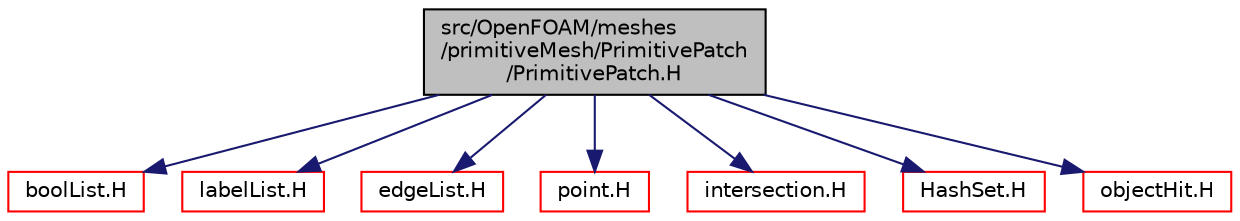 digraph "src/OpenFOAM/meshes/primitiveMesh/PrimitivePatch/PrimitivePatch.H"
{
  bgcolor="transparent";
  edge [fontname="Helvetica",fontsize="10",labelfontname="Helvetica",labelfontsize="10"];
  node [fontname="Helvetica",fontsize="10",shape=record];
  Node1 [label="src/OpenFOAM/meshes\l/primitiveMesh/PrimitivePatch\l/PrimitivePatch.H",height=0.2,width=0.4,color="black", fillcolor="grey75", style="filled", fontcolor="black"];
  Node1 -> Node2 [color="midnightblue",fontsize="10",style="solid",fontname="Helvetica"];
  Node2 [label="boolList.H",height=0.2,width=0.4,color="red",URL="$a08938.html"];
  Node1 -> Node3 [color="midnightblue",fontsize="10",style="solid",fontname="Helvetica"];
  Node3 [label="labelList.H",height=0.2,width=0.4,color="red",URL="$a09015.html"];
  Node1 -> Node4 [color="midnightblue",fontsize="10",style="solid",fontname="Helvetica"];
  Node4 [label="edgeList.H",height=0.2,width=0.4,color="red",URL="$a08658.html"];
  Node1 -> Node5 [color="midnightblue",fontsize="10",style="solid",fontname="Helvetica"];
  Node5 [label="point.H",height=0.2,width=0.4,color="red",URL="$a08907.html"];
  Node1 -> Node6 [color="midnightblue",fontsize="10",style="solid",fontname="Helvetica"];
  Node6 [label="intersection.H",height=0.2,width=0.4,color="red",URL="$a08921.html"];
  Node1 -> Node7 [color="midnightblue",fontsize="10",style="solid",fontname="Helvetica"];
  Node7 [label="HashSet.H",height=0.2,width=0.4,color="red",URL="$a07700.html"];
  Node1 -> Node8 [color="midnightblue",fontsize="10",style="solid",fontname="Helvetica"];
  Node8 [label="objectHit.H",height=0.2,width=0.4,color="red",URL="$a08896.html"];
}
